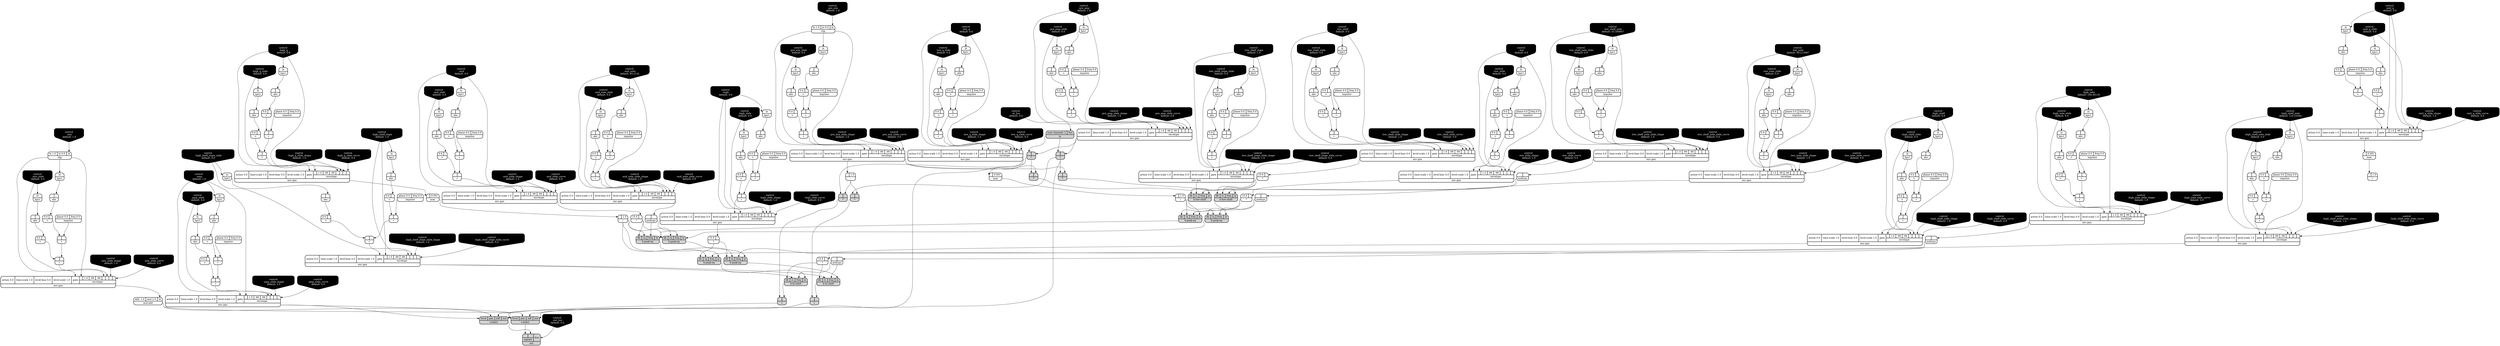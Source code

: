digraph synthdef {
151 [label = "{{ <b> 15.0|<a> } |<__UG_NAME__>* }" style="bold, rounded" shape=record rankdir=LR];
165 [label = "{{ <b> 15.0|<a> } |<__UG_NAME__>* }" style="bold, rounded" shape=record rankdir=LR];
185 [label = "{{ <b> |<a> } |<__UG_NAME__>* }" style="filled, bold, rounded"  shape=record rankdir=LR];
186 [label = "{{ <b> |<a> } |<__UG_NAME__>* }" style="filled, bold, rounded"  shape=record rankdir=LR];
238 [label = "{{ <b> 15.0|<a> } |<__UG_NAME__>* }" style="bold, rounded" shape=record rankdir=LR];
254 [label = "{{ <b> 15.0|<a> } |<__UG_NAME__>* }" style="bold, rounded" shape=record rankdir=LR];
255 [label = "{{ <b> |<a> } |<__UG_NAME__>* }" style="filled, bold, rounded"  shape=record rankdir=LR];
256 [label = "{{ <b> |<a> } |<__UG_NAME__>* }" style="filled, bold, rounded"  shape=record rankdir=LR];
280 [label = "{{ <b> 15.0|<a> } |<__UG_NAME__>* }" style="bold, rounded" shape=record rankdir=LR];
283 [label = "{{ <b> |<a> } |<__UG_NAME__>* }" style="filled, bold, rounded"  shape=record rankdir=LR];
287 [label = "{{ <b> |<a> } |<__UG_NAME__>* }" style="filled, bold, rounded"  shape=record rankdir=LR];
82 [label = "{{ <b> |<a> } |<__UG_NAME__>+ }" style="bold, rounded" shape=record rankdir=LR];
100 [label = "{{ <b> |<a> } |<__UG_NAME__>+ }" style="bold, rounded" shape=record rankdir=LR];
104 [label = "{{ <b> |<a> } |<__UG_NAME__>+ }" style="bold, rounded" shape=record rankdir=LR];
117 [label = "{{ <b> |<a> } |<__UG_NAME__>+ }" style="bold, rounded" shape=record rankdir=LR];
121 [label = "{{ <b> |<a> } |<__UG_NAME__>+ }" style="bold, rounded" shape=record rankdir=LR];
126 [label = "{{ <b> |<a> } |<__UG_NAME__>+ }" style="bold, rounded" shape=record rankdir=LR];
131 [label = "{{ <b> |<a> } |<__UG_NAME__>+ }" style="bold, rounded" shape=record rankdir=LR];
135 [label = "{{ <b> |<a> } |<__UG_NAME__>+ }" style="bold, rounded" shape=record rankdir=LR];
143 [label = "{{ <b> |<a> } |<__UG_NAME__>+ }" style="bold, rounded" shape=record rankdir=LR];
145 [label = "{{ <b> |<a> } |<__UG_NAME__>+ }" style="bold, rounded" shape=record rankdir=LR];
149 [label = "{{ <b> |<a> } |<__UG_NAME__>+ }" style="bold, rounded" shape=record rankdir=LR];
159 [label = "{{ <b> |<a> } |<__UG_NAME__>+ }" style="bold, rounded" shape=record rankdir=LR];
163 [label = "{{ <b> |<a> } |<__UG_NAME__>+ }" style="bold, rounded" shape=record rankdir=LR];
171 [label = "{{ <b> |<a> } |<__UG_NAME__>+ }" style="bold, rounded" shape=record rankdir=LR];
172 [label = "{{ <b> |<a> } |<__UG_NAME__>+ }" style="bold, rounded" shape=record rankdir=LR];
178 [label = "{{ <b> |<a> } |<__UG_NAME__>+ }" style="bold, rounded" shape=record rankdir=LR];
182 [label = "{{ <b> |<a> } |<__UG_NAME__>+ }" style="bold, rounded" shape=record rankdir=LR];
191 [label = "{{ <b> |<a> } |<__UG_NAME__>+ }" style="bold, rounded" shape=record rankdir=LR];
195 [label = "{{ <b> |<a> } |<__UG_NAME__>+ }" style="bold, rounded" shape=record rankdir=LR];
202 [label = "{{ <b> |<a> } |<__UG_NAME__>+ }" style="bold, rounded" shape=record rankdir=LR];
206 [label = "{{ <b> |<a> } |<__UG_NAME__>+ }" style="bold, rounded" shape=record rankdir=LR];
213 [label = "{{ <b> |<a> } |<__UG_NAME__>+ }" style="bold, rounded" shape=record rankdir=LR];
217 [label = "{{ <b> |<a> } |<__UG_NAME__>+ }" style="bold, rounded" shape=record rankdir=LR];
226 [label = "{{ <b> |<a> } |<__UG_NAME__>+ }" style="bold, rounded" shape=record rankdir=LR];
228 [label = "{{ <b> |<a> } |<__UG_NAME__>+ }" style="bold, rounded" shape=record rankdir=LR];
232 [label = "{{ <b> |<a> } |<__UG_NAME__>+ }" style="bold, rounded" shape=record rankdir=LR];
236 [label = "{{ <b> |<a> } |<__UG_NAME__>+ }" style="bold, rounded" shape=record rankdir=LR];
244 [label = "{{ <b> |<a> } |<__UG_NAME__>+ }" style="bold, rounded" shape=record rankdir=LR];
245 [label = "{{ <b> |<a> } |<__UG_NAME__>+ }" style="bold, rounded" shape=record rankdir=LR];
250 [label = "{{ <b> |<a> } |<__UG_NAME__>+ }" style="bold, rounded" shape=record rankdir=LR];
252 [label = "{{ <b> |<a> } |<__UG_NAME__>+ }" style="bold, rounded" shape=record rankdir=LR];
263 [label = "{{ <b> |<a> } |<__UG_NAME__>+ }" style="bold, rounded" shape=record rankdir=LR];
270 [label = "{{ <b> |<a> } |<__UG_NAME__>+ }" style="bold, rounded" shape=record rankdir=LR];
276 [label = "{{ <b> |<a> } |<__UG_NAME__>+ }" style="bold, rounded" shape=record rankdir=LR];
277 [label = "{{ <b> |<a> } |<__UG_NAME__>+ }" style="bold, rounded" shape=record rankdir=LR];
284 [label = "{{ <b> |<a> } |<__UG_NAME__>+ }" style="filled, bold, rounded"  shape=record rankdir=LR];
288 [label = "{{ <b> |<a> } |<__UG_NAME__>+ }" style="filled, bold, rounded"  shape=record rankdir=LR];
292 [label = "{{ <b> |<a> } |<__UG_NAME__>+ }" style="bold, rounded" shape=record rankdir=LR];
302 [label = "{{ <b> |<a> } |<__UG_NAME__>+ }" style="bold, rounded" shape=record rankdir=LR];
306 [label = "{{ <b> |<a> } |<__UG_NAME__>+ }" style="bold, rounded" shape=record rankdir=LR];
282 [label = "{{ <b> |<a> 1.0} |<__UG_NAME__>- }" style="bold, rounded" shape=record rankdir=LR];
220 [label = "{{ <b> |<a> 1.0} |<__UG_NAME__>/ }" style="bold, rounded" shape=record rankdir=LR];
231 [label = "{{ <b> |<a> 1.0} |<__UG_NAME__>/ }" style="bold, rounded" shape=record rankdir=LR];
309 [label = "{{ <b> |<a> 1.0} |<__UG_NAME__>/ }" style="bold, rounded" shape=record rankdir=LR];
81 [label = "{{ <b> 0.0|<a> } |<__UG_NAME__>\> }" style="bold, rounded" shape=record rankdir=LR];
85 [label = "{{ <b> 0.0|<a> } |<__UG_NAME__>\> }" style="bold, rounded" shape=record rankdir=LR];
88 [label = "{{ <b> 0.0|<a> } |<__UG_NAME__>\> }" style="bold, rounded" shape=record rankdir=LR];
91 [label = "{{ <b> 0.0|<a> } |<__UG_NAME__>\> }" style="bold, rounded" shape=record rankdir=LR];
99 [label = "{{ <b> 0.0|<a> } |<__UG_NAME__>\> }" style="bold, rounded" shape=record rankdir=LR];
103 [label = "{{ <b> 0.0|<a> } |<__UG_NAME__>\> }" style="bold, rounded" shape=record rankdir=LR];
108 [label = "{{ <b> 0.0|<a> } |<__UG_NAME__>\> }" style="bold, rounded" shape=record rankdir=LR];
111 [label = "{{ <b> 0.0|<a> } |<__UG_NAME__>\> }" style="bold, rounded" shape=record rankdir=LR];
116 [label = "{{ <b> 0.0|<a> } |<__UG_NAME__>\> }" style="bold, rounded" shape=record rankdir=LR];
120 [label = "{{ <b> 0.0|<a> } |<__UG_NAME__>\> }" style="bold, rounded" shape=record rankdir=LR];
125 [label = "{{ <b> 0.0|<a> } |<__UG_NAME__>\> }" style="bold, rounded" shape=record rankdir=LR];
130 [label = "{{ <b> 0.0|<a> } |<__UG_NAME__>\> }" style="bold, rounded" shape=record rankdir=LR];
134 [label = "{{ <b> 0.0|<a> } |<__UG_NAME__>\> }" style="bold, rounded" shape=record rankdir=LR];
142 [label = "{{ <b> 0.0|<a> } |<__UG_NAME__>\> }" style="bold, rounded" shape=record rankdir=LR];
148 [label = "{{ <b> 0.0|<a> } |<__UG_NAME__>\> }" style="bold, rounded" shape=record rankdir=LR];
154 [label = "{{ <b> 0.0|<a> } |<__UG_NAME__>\> }" style="bold, rounded" shape=record rankdir=LR];
158 [label = "{{ <b> 0.0|<a> } |<__UG_NAME__>\> }" style="bold, rounded" shape=record rankdir=LR];
162 [label = "{{ <b> 0.0|<a> } |<__UG_NAME__>\> }" style="bold, rounded" shape=record rankdir=LR];
170 [label = "{{ <b> 0.0|<a> } |<__UG_NAME__>\> }" style="bold, rounded" shape=record rankdir=LR];
177 [label = "{{ <b> 0.0|<a> } |<__UG_NAME__>\> }" style="bold, rounded" shape=record rankdir=LR];
181 [label = "{{ <b> 0.0|<a> } |<__UG_NAME__>\> }" style="bold, rounded" shape=record rankdir=LR];
190 [label = "{{ <b> 0.0|<a> } |<__UG_NAME__>\> }" style="bold, rounded" shape=record rankdir=LR];
194 [label = "{{ <b> 0.0|<a> } |<__UG_NAME__>\> }" style="bold, rounded" shape=record rankdir=LR];
201 [label = "{{ <b> 0.0|<a> } |<__UG_NAME__>\> }" style="bold, rounded" shape=record rankdir=LR];
205 [label = "{{ <b> 0.0|<a> } |<__UG_NAME__>\> }" style="bold, rounded" shape=record rankdir=LR];
212 [label = "{{ <b> 0.0|<a> } |<__UG_NAME__>\> }" style="bold, rounded" shape=record rankdir=LR];
216 [label = "{{ <b> 0.0|<a> } |<__UG_NAME__>\> }" style="bold, rounded" shape=record rankdir=LR];
225 [label = "{{ <b> 0.0|<a> } |<__UG_NAME__>\> }" style="bold, rounded" shape=record rankdir=LR];
227 [label = "{{ <b> 0.0|<a> } |<__UG_NAME__>\> }" style="bold, rounded" shape=record rankdir=LR];
235 [label = "{{ <b> 0.0|<a> } |<__UG_NAME__>\> }" style="bold, rounded" shape=record rankdir=LR];
243 [label = "{{ <b> 0.0|<a> } |<__UG_NAME__>\> }" style="bold, rounded" shape=record rankdir=LR];
251 [label = "{{ <b> 0.0|<a> } |<__UG_NAME__>\> }" style="bold, rounded" shape=record rankdir=LR];
262 [label = "{{ <b> 0.0|<a> } |<__UG_NAME__>\> }" style="bold, rounded" shape=record rankdir=LR];
269 [label = "{{ <b> 0.0|<a> } |<__UG_NAME__>\> }" style="bold, rounded" shape=record rankdir=LR];
275 [label = "{{ <b> 0.0|<a> } |<__UG_NAME__>\> }" style="bold, rounded" shape=record rankdir=LR];
291 [label = "{{ <b> 0.0|<a> } |<__UG_NAME__>\> }" style="bold, rounded" shape=record rankdir=LR];
301 [label = "{{ <b> 0.0|<a> } |<__UG_NAME__>\> }" style="bold, rounded" shape=record rankdir=LR];
305 [label = "{{ <b> 0.0|<a> } |<__UG_NAME__>\> }" style="bold, rounded" shape=record rankdir=LR];
80 [label = "{{ <b> |<a> } |<__UG_NAME__>abs }" style="bold, rounded" shape=record rankdir=LR];
84 [label = "{{ <b> |<a> } |<__UG_NAME__>abs }" style="bold, rounded" shape=record rankdir=LR];
87 [label = "{{ <b> |<a> } |<__UG_NAME__>abs }" style="bold, rounded" shape=record rankdir=LR];
90 [label = "{{ <b> |<a> } |<__UG_NAME__>abs }" style="bold, rounded" shape=record rankdir=LR];
93 [label = "{{ <b> |<a> } |<__UG_NAME__>abs }" style="bold, rounded" shape=record rankdir=LR];
95 [label = "{{ <b> |<a> } |<__UG_NAME__>abs }" style="bold, rounded" shape=record rankdir=LR];
98 [label = "{{ <b> |<a> } |<__UG_NAME__>abs }" style="bold, rounded" shape=record rankdir=LR];
102 [label = "{{ <b> |<a> } |<__UG_NAME__>abs }" style="bold, rounded" shape=record rankdir=LR];
107 [label = "{{ <b> |<a> } |<__UG_NAME__>abs }" style="bold, rounded" shape=record rankdir=LR];
110 [label = "{{ <b> |<a> } |<__UG_NAME__>abs }" style="bold, rounded" shape=record rankdir=LR];
115 [label = "{{ <b> |<a> } |<__UG_NAME__>abs }" style="bold, rounded" shape=record rankdir=LR];
119 [label = "{{ <b> |<a> } |<__UG_NAME__>abs }" style="bold, rounded" shape=record rankdir=LR];
124 [label = "{{ <b> |<a> } |<__UG_NAME__>abs }" style="bold, rounded" shape=record rankdir=LR];
129 [label = "{{ <b> |<a> } |<__UG_NAME__>abs }" style="bold, rounded" shape=record rankdir=LR];
133 [label = "{{ <b> |<a> } |<__UG_NAME__>abs }" style="bold, rounded" shape=record rankdir=LR];
141 [label = "{{ <b> |<a> } |<__UG_NAME__>abs }" style="bold, rounded" shape=record rankdir=LR];
147 [label = "{{ <b> |<a> } |<__UG_NAME__>abs }" style="bold, rounded" shape=record rankdir=LR];
153 [label = "{{ <b> |<a> } |<__UG_NAME__>abs }" style="bold, rounded" shape=record rankdir=LR];
157 [label = "{{ <b> |<a> } |<__UG_NAME__>abs }" style="bold, rounded" shape=record rankdir=LR];
161 [label = "{{ <b> |<a> } |<__UG_NAME__>abs }" style="bold, rounded" shape=record rankdir=LR];
169 [label = "{{ <b> |<a> } |<__UG_NAME__>abs }" style="bold, rounded" shape=record rankdir=LR];
176 [label = "{{ <b> |<a> } |<__UG_NAME__>abs }" style="bold, rounded" shape=record rankdir=LR];
180 [label = "{{ <b> |<a> } |<__UG_NAME__>abs }" style="bold, rounded" shape=record rankdir=LR];
189 [label = "{{ <b> |<a> } |<__UG_NAME__>abs }" style="bold, rounded" shape=record rankdir=LR];
193 [label = "{{ <b> |<a> } |<__UG_NAME__>abs }" style="bold, rounded" shape=record rankdir=LR];
200 [label = "{{ <b> |<a> } |<__UG_NAME__>abs }" style="bold, rounded" shape=record rankdir=LR];
204 [label = "{{ <b> |<a> } |<__UG_NAME__>abs }" style="bold, rounded" shape=record rankdir=LR];
211 [label = "{{ <b> |<a> } |<__UG_NAME__>abs }" style="bold, rounded" shape=record rankdir=LR];
215 [label = "{{ <b> |<a> } |<__UG_NAME__>abs }" style="bold, rounded" shape=record rankdir=LR];
234 [label = "{{ <b> |<a> } |<__UG_NAME__>abs }" style="bold, rounded" shape=record rankdir=LR];
242 [label = "{{ <b> |<a> } |<__UG_NAME__>abs }" style="bold, rounded" shape=record rankdir=LR];
248 [label = "{{ <b> |<a> } |<__UG_NAME__>abs }" style="bold, rounded" shape=record rankdir=LR];
261 [label = "{{ <b> |<a> } |<__UG_NAME__>abs }" style="bold, rounded" shape=record rankdir=LR];
268 [label = "{{ <b> |<a> } |<__UG_NAME__>abs }" style="bold, rounded" shape=record rankdir=LR];
274 [label = "{{ <b> |<a> } |<__UG_NAME__>abs }" style="bold, rounded" shape=record rankdir=LR];
290 [label = "{{ <b> |<a> } |<__UG_NAME__>abs }" style="bold, rounded" shape=record rankdir=LR];
300 [label = "{{ <b> |<a> } |<__UG_NAME__>abs }" style="bold, rounded" shape=record rankdir=LR];
304 [label = "{{ <b> |<a> } |<__UG_NAME__>abs }" style="bold, rounded" shape=record rankdir=LR];
281 [label = "{{ <db> db|<rs> rs|<freq> freq|<in> in} |<__UG_NAME__>b-hi-shelf }" style="filled, bold, rounded"  shape=record rankdir=LR];
286 [label = "{{ <db> db|<rs> rs|<freq> freq|<in> in} |<__UG_NAME__>b-hi-shelf }" style="filled, bold, rounded"  shape=record rankdir=LR];
197 [label = "{{ <db> db|<rs> rs|<freq> freq|<in> in} |<__UG_NAME__>b-low-shelf }" style="filled, bold, rounded"  shape=record rankdir=LR];
257 [label = "{{ <db> db|<rs> rs|<freq> freq|<in> in} |<__UG_NAME__>b-low-shelf }" style="filled, bold, rounded"  shape=record rankdir=LR];
221 [label = "{{ <db> db|<rq> rq|<freq> freq|<in> in} |<__UG_NAME__>b-peak-eq }" style="filled, bold, rounded"  shape=record rankdir=LR];
239 [label = "{{ <db> db|<rq> rq|<freq> freq|<in> in} |<__UG_NAME__>b-peak-eq }" style="filled, bold, rounded"  shape=record rankdir=LR];
258 [label = "{{ <db> db|<rq> rq|<freq> freq|<in> in} |<__UG_NAME__>b-peak-eq }" style="filled, bold, rounded"  shape=record rankdir=LR];
259 [label = "{{ <db> db|<rq> rq|<freq> freq|<in> in} |<__UG_NAME__>b-peak-eq }" style="filled, bold, rounded"  shape=record rankdir=LR];
266 [label = "{{ <db> db|<rq> rq|<freq> freq|<in> in} |<__UG_NAME__>b-peak-eq }" style="filled, bold, rounded"  shape=record rankdir=LR];
285 [label = "{{ <db> db|<rq> rq|<freq> freq|<in> in} |<__UG_NAME__>b-peak-eq }" style="filled, bold, rounded"  shape=record rankdir=LR];
139 [label = "{{ <hi> hi 1.0|<lo> lo 0.0|<in> in} |<__UG_NAME__>clip }" style="bold, rounded" shape=record rankdir=LR];
167 [label = "{{ <hi> hi 1.0|<lo> lo 0.0|<in> in} |<__UG_NAME__>clip }" style="bold, rounded" shape=record rankdir=LR];
0 [label = "control
 :low_shelf
 default: 0.0" shape=invhouse style="rounded, filled, bold" fillcolor=black fontcolor=white ]; 
1 [label = "control
 :low_shelf_slide
 default: 0.0" shape=invhouse style="rounded, filled, bold" fillcolor=black fontcolor=white ]; 
2 [label = "control
 :low_shelf_slide_shape
 default: 1.0" shape=invhouse style="rounded, filled, bold" fillcolor=black fontcolor=white ]; 
3 [label = "control
 :low_shelf_slide_curve
 default: 0.0" shape=invhouse style="rounded, filled, bold" fillcolor=black fontcolor=white ]; 
4 [label = "control
 :low_shelf_note
 default: 43.349957" shape=invhouse style="rounded, filled, bold" fillcolor=black fontcolor=white ]; 
5 [label = "control
 :low_shelf_note_slide
 default: 0.0" shape=invhouse style="rounded, filled, bold" fillcolor=black fontcolor=white ]; 
6 [label = "control
 :low_shelf_note_slide_shape
 default: 1.0" shape=invhouse style="rounded, filled, bold" fillcolor=black fontcolor=white ]; 
7 [label = "control
 :low_shelf_note_slide_curve
 default: 0.0" shape=invhouse style="rounded, filled, bold" fillcolor=black fontcolor=white ]; 
8 [label = "control
 :low_shelf_slope
 default: 1.0" shape=invhouse style="rounded, filled, bold" fillcolor=black fontcolor=white ]; 
9 [label = "control
 :low_shelf_slope_slide
 default: 0.0" shape=invhouse style="rounded, filled, bold" fillcolor=black fontcolor=white ]; 
10 [label = "control
 :low_shelf_slope_slide_shape
 default: 1.0" shape=invhouse style="rounded, filled, bold" fillcolor=black fontcolor=white ]; 
11 [label = "control
 :low_shelf_slope_slide_curve
 default: 0.0" shape=invhouse style="rounded, filled, bold" fillcolor=black fontcolor=white ]; 
12 [label = "control
 :low
 default: 0.0" shape=invhouse style="rounded, filled, bold" fillcolor=black fontcolor=white ]; 
13 [label = "control
 :low_slide
 default: 0.0" shape=invhouse style="rounded, filled, bold" fillcolor=black fontcolor=white ]; 
14 [label = "control
 :low_slide_shape
 default: 1.0" shape=invhouse style="rounded, filled, bold" fillcolor=black fontcolor=white ]; 
15 [label = "control
 :low_slide_curve
 default: 0.0" shape=invhouse style="rounded, filled, bold" fillcolor=black fontcolor=white ]; 
16 [label = "control
 :low_note
 default: 59.213097" shape=invhouse style="rounded, filled, bold" fillcolor=black fontcolor=white ]; 
17 [label = "control
 :low_note_slide
 default: 0.0" shape=invhouse style="rounded, filled, bold" fillcolor=black fontcolor=white ]; 
18 [label = "control
 :low_note_slide_shape
 default: 1.0" shape=invhouse style="rounded, filled, bold" fillcolor=black fontcolor=white ]; 
19 [label = "control
 :low_note_slide_curve
 default: 0.0" shape=invhouse style="rounded, filled, bold" fillcolor=black fontcolor=white ]; 
20 [label = "control
 :low_q
 default: 0.6" shape=invhouse style="rounded, filled, bold" fillcolor=black fontcolor=white ]; 
21 [label = "control
 :low_q_slide
 default: 0.0" shape=invhouse style="rounded, filled, bold" fillcolor=black fontcolor=white ]; 
22 [label = "control
 :low_q_slide_shape
 default: 1.0" shape=invhouse style="rounded, filled, bold" fillcolor=black fontcolor=white ]; 
23 [label = "control
 :low_q_slide_curve
 default: 0.0" shape=invhouse style="rounded, filled, bold" fillcolor=black fontcolor=white ]; 
24 [label = "control
 :mid
 default: 0.0" shape=invhouse style="rounded, filled, bold" fillcolor=black fontcolor=white ]; 
25 [label = "control
 :mid_slide
 default: 0.0" shape=invhouse style="rounded, filled, bold" fillcolor=black fontcolor=white ]; 
26 [label = "control
 :mid_slide_shape
 default: 1.0" shape=invhouse style="rounded, filled, bold" fillcolor=black fontcolor=white ]; 
27 [label = "control
 :mid_slide_curve
 default: 0.0" shape=invhouse style="rounded, filled, bold" fillcolor=black fontcolor=white ]; 
28 [label = "control
 :mid_note
 default: 83.2131" shape=invhouse style="rounded, filled, bold" fillcolor=black fontcolor=white ]; 
29 [label = "control
 :mid_note_slide
 default: 0.0" shape=invhouse style="rounded, filled, bold" fillcolor=black fontcolor=white ]; 
30 [label = "control
 :mid_note_slide_shape
 default: 1.0" shape=invhouse style="rounded, filled, bold" fillcolor=black fontcolor=white ]; 
31 [label = "control
 :mid_note_slide_curve
 default: 0.0" shape=invhouse style="rounded, filled, bold" fillcolor=black fontcolor=white ]; 
32 [label = "control
 :mid_q
 default: 0.6" shape=invhouse style="rounded, filled, bold" fillcolor=black fontcolor=white ]; 
33 [label = "control
 :mid_q_slide
 default: 0.0" shape=invhouse style="rounded, filled, bold" fillcolor=black fontcolor=white ]; 
34 [label = "control
 :mid_q_slide_shape
 default: 1.0" shape=invhouse style="rounded, filled, bold" fillcolor=black fontcolor=white ]; 
35 [label = "control
 :mid_q_slide_curve
 default: 0.0" shape=invhouse style="rounded, filled, bold" fillcolor=black fontcolor=white ]; 
36 [label = "control
 :high
 default: 0.0" shape=invhouse style="rounded, filled, bold" fillcolor=black fontcolor=white ]; 
37 [label = "control
 :high_slide
 default: 0.0" shape=invhouse style="rounded, filled, bold" fillcolor=black fontcolor=white ]; 
38 [label = "control
 :high_slide_shape
 default: 1.0" shape=invhouse style="rounded, filled, bold" fillcolor=black fontcolor=white ]; 
39 [label = "control
 :high_slide_curve
 default: 0.0" shape=invhouse style="rounded, filled, bold" fillcolor=black fontcolor=white ]; 
40 [label = "control
 :high_note
 default: 104.90135" shape=invhouse style="rounded, filled, bold" fillcolor=black fontcolor=white ]; 
41 [label = "control
 :high_note_slide
 default: 0.0" shape=invhouse style="rounded, filled, bold" fillcolor=black fontcolor=white ]; 
42 [label = "control
 :high_note_slide_shape
 default: 1.0" shape=invhouse style="rounded, filled, bold" fillcolor=black fontcolor=white ]; 
43 [label = "control
 :high_note_slide_curve
 default: 0.0" shape=invhouse style="rounded, filled, bold" fillcolor=black fontcolor=white ]; 
44 [label = "control
 :high_q
 default: 0.6" shape=invhouse style="rounded, filled, bold" fillcolor=black fontcolor=white ]; 
45 [label = "control
 :high_q_slide
 default: 0.0" shape=invhouse style="rounded, filled, bold" fillcolor=black fontcolor=white ]; 
46 [label = "control
 :high_q_slide_shape
 default: 1.0" shape=invhouse style="rounded, filled, bold" fillcolor=black fontcolor=white ]; 
47 [label = "control
 :high_q_slide_curve
 default: 0.0" shape=invhouse style="rounded, filled, bold" fillcolor=black fontcolor=white ]; 
48 [label = "control
 :high_shelf
 default: 0.0" shape=invhouse style="rounded, filled, bold" fillcolor=black fontcolor=white ]; 
49 [label = "control
 :high_shelf_slide
 default: 0.0" shape=invhouse style="rounded, filled, bold" fillcolor=black fontcolor=white ]; 
50 [label = "control
 :high_shelf_slide_shape
 default: 1.0" shape=invhouse style="rounded, filled, bold" fillcolor=black fontcolor=white ]; 
51 [label = "control
 :high_shelf_slide_curve
 default: 0.0" shape=invhouse style="rounded, filled, bold" fillcolor=black fontcolor=white ]; 
52 [label = "control
 :high_shelf_note
 default: 114.23264" shape=invhouse style="rounded, filled, bold" fillcolor=black fontcolor=white ]; 
53 [label = "control
 :high_shelf_note_slide
 default: 0.0" shape=invhouse style="rounded, filled, bold" fillcolor=black fontcolor=white ]; 
54 [label = "control
 :high_shelf_note_slide_shape
 default: 1.0" shape=invhouse style="rounded, filled, bold" fillcolor=black fontcolor=white ]; 
55 [label = "control
 :high_shelf_note_slide_curve
 default: 0.0" shape=invhouse style="rounded, filled, bold" fillcolor=black fontcolor=white ]; 
56 [label = "control
 :high_shelf_slope
 default: 1.0" shape=invhouse style="rounded, filled, bold" fillcolor=black fontcolor=white ]; 
57 [label = "control
 :high_shelf_slope_slide
 default: 0.0" shape=invhouse style="rounded, filled, bold" fillcolor=black fontcolor=white ]; 
58 [label = "control
 :high_shelf_slope_slide_shape
 default: 1.0" shape=invhouse style="rounded, filled, bold" fillcolor=black fontcolor=white ]; 
59 [label = "control
 :high_shelf_slope_slide_curve
 default: 0.0" shape=invhouse style="rounded, filled, bold" fillcolor=black fontcolor=white ]; 
60 [label = "control
 :pre_amp
 default: 1.0" shape=invhouse style="rounded, filled, bold" fillcolor=black fontcolor=white ]; 
61 [label = "control
 :pre_amp_slide
 default: 0.0" shape=invhouse style="rounded, filled, bold" fillcolor=black fontcolor=white ]; 
62 [label = "control
 :pre_amp_slide_shape
 default: 1.0" shape=invhouse style="rounded, filled, bold" fillcolor=black fontcolor=white ]; 
63 [label = "control
 :pre_amp_slide_curve
 default: 0.0" shape=invhouse style="rounded, filled, bold" fillcolor=black fontcolor=white ]; 
64 [label = "control
 :amp
 default: 1.0" shape=invhouse style="rounded, filled, bold" fillcolor=black fontcolor=white ]; 
65 [label = "control
 :amp_slide
 default: 0.0" shape=invhouse style="rounded, filled, bold" fillcolor=black fontcolor=white ]; 
66 [label = "control
 :amp_slide_shape
 default: 1.0" shape=invhouse style="rounded, filled, bold" fillcolor=black fontcolor=white ]; 
67 [label = "control
 :amp_slide_curve
 default: 0.0" shape=invhouse style="rounded, filled, bold" fillcolor=black fontcolor=white ]; 
68 [label = "control
 :mix
 default: 1.0" shape=invhouse style="rounded, filled, bold" fillcolor=black fontcolor=white ]; 
69 [label = "control
 :mix_slide
 default: 0.0" shape=invhouse style="rounded, filled, bold" fillcolor=black fontcolor=white ]; 
70 [label = "control
 :mix_slide_shape
 default: 1.0" shape=invhouse style="rounded, filled, bold" fillcolor=black fontcolor=white ]; 
71 [label = "control
 :mix_slide_curve
 default: 0.0" shape=invhouse style="rounded, filled, bold" fillcolor=black fontcolor=white ]; 
72 [label = "control
 :pre_mix
 default: 1.0" shape=invhouse style="rounded, filled, bold" fillcolor=black fontcolor=white ]; 
73 [label = "control
 :pre_mix_slide
 default: 0.0" shape=invhouse style="rounded, filled, bold" fillcolor=black fontcolor=white ]; 
74 [label = "control
 :pre_mix_slide_shape
 default: 1.0" shape=invhouse style="rounded, filled, bold" fillcolor=black fontcolor=white ]; 
75 [label = "control
 :pre_mix_slide_curve
 default: 0.0" shape=invhouse style="rounded, filled, bold" fillcolor=black fontcolor=white ]; 
76 [label = "control
 :in_bus
 default: 0.0" shape=invhouse style="rounded, filled, bold" fillcolor=black fontcolor=white ]; 
77 [label = "control
 :out_bus
 default: 0.0" shape=invhouse style="rounded, filled, bold" fillcolor=black fontcolor=white ]; 
105 [label = "{{ <action> action 0.0|<time____scale> time-scale 1.0|<level____bias> level-bias 0.0|<level____scale> level-scale 1.0|<gate> gate|{{<envelope___control___0>|1.0|-99|-99|<envelope___control___4>|<envelope___control___5>|<envelope___control___6>|<envelope___control___7>}|envelope}} |<__UG_NAME__>env-gen }" style="bold, rounded" shape=record rankdir=LR];
136 [label = "{{ <action> action 0.0|<time____scale> time-scale 1.0|<level____bias> level-bias 0.0|<level____scale> level-scale 1.0|<gate> gate|{{<envelope___control___0>|1.0|-99|-99|<envelope___control___4>|<envelope___control___5>|<envelope___control___6>|<envelope___control___7>}|envelope}} |<__UG_NAME__>env-gen }" style="bold, rounded" shape=record rankdir=LR];
150 [label = "{{ <action> action 0.0|<time____scale> time-scale 1.0|<level____bias> level-bias 0.0|<level____scale> level-scale 1.0|<gate> gate|{{<envelope___control___0>|1.0|-99|-99|<envelope___control___4>|<envelope___control___5>|<envelope___control___6>|<envelope___control___7>}|envelope}} |<__UG_NAME__>env-gen }" style="bold, rounded" shape=record rankdir=LR];
164 [label = "{{ <action> action 0.0|<time____scale> time-scale 1.0|<level____bias> level-bias 0.0|<level____scale> level-scale 1.0|<gate> gate|{{<envelope___control___0>|1.0|-99|-99|<envelope___control___4>|<envelope___control___5>|<envelope___control___6>|<envelope___control___7>}|envelope}} |<__UG_NAME__>env-gen }" style="bold, rounded" shape=record rankdir=LR];
173 [label = "{{ <action> action 0.0|<time____scale> time-scale 1.0|<level____bias> level-bias 0.0|<level____scale> level-scale 1.0|<gate> gate|{{<envelope___clip___0>|1.0|-99|-99|<envelope___clip___4>|<envelope___control___5>|<envelope___control___6>|<envelope___control___7>}|envelope}} |<__UG_NAME__>env-gen }" style="bold, rounded" shape=record rankdir=LR];
183 [label = "{{ <action> action 0.0|<time____scale> time-scale 1.0|<level____bias> level-bias 0.0|<level____scale> level-scale 1.0|<gate> gate|{{<envelope___control___0>|1.0|-99|-99|<envelope___control___4>|<envelope___control___5>|<envelope___control___6>|<envelope___control___7>}|envelope}} |<__UG_NAME__>env-gen }" style="bold, rounded" shape=record rankdir=LR];
196 [label = "{{ <action> action 0.0|<time____scale> time-scale 1.0|<level____bias> level-bias 0.0|<level____scale> level-scale 1.0|<gate> gate|{{<envelope___control___0>|1.0|-99|-99|<envelope___control___4>|<envelope___control___5>|<envelope___control___6>|<envelope___control___7>}|envelope}} |<__UG_NAME__>env-gen }" style="bold, rounded" shape=record rankdir=LR];
207 [label = "{{ <action> action 0.0|<time____scale> time-scale 1.0|<level____bias> level-bias 0.0|<level____scale> level-scale 1.0|<gate> gate|{{<envelope___control___0>|1.0|-99|-99|<envelope___control___4>|<envelope___control___5>|<envelope___control___6>|<envelope___control___7>}|envelope}} |<__UG_NAME__>env-gen }" style="bold, rounded" shape=record rankdir=LR];
218 [label = "{{ <action> action 0.0|<time____scale> time-scale 1.0|<level____bias> level-bias 0.0|<level____scale> level-scale 1.0|<gate> gate|{{<envelope___control___0>|1.0|-99|-99|<envelope___control___4>|<envelope___control___5>|<envelope___control___6>|<envelope___control___7>}|envelope}} |<__UG_NAME__>env-gen }" style="bold, rounded" shape=record rankdir=LR];
222 [label = "{{ <action> action 0.0|<time____scale> time-scale 1.0|<level____bias> level-bias 0.0|<level____scale> level-scale 1.0|<gate> gate|{{<envelope___control___0>|1.0|-99|-99|<envelope___control___4>|<envelope___control___5>|<envelope___control___6>|<envelope___control___7>}|envelope}} |<__UG_NAME__>env-gen }" style="bold, rounded" shape=record rankdir=LR];
229 [label = "{{ <action> action 0.0|<time____scale> time-scale 1.0|<level____bias> level-bias 0.0|<level____scale> level-scale 1.0|<gate> gate|{{<envelope___control___0>|1.0|-99|-99|<envelope___control___4>|<envelope___control___5>|<envelope___control___6>|<envelope___control___7>}|envelope}} |<__UG_NAME__>env-gen }" style="bold, rounded" shape=record rankdir=LR];
237 [label = "{{ <action> action 0.0|<time____scale> time-scale 1.0|<level____bias> level-bias 0.0|<level____scale> level-scale 1.0|<gate> gate|{{<envelope___control___0>|1.0|-99|-99|<envelope___control___4>|<envelope___control___5>|<envelope___control___6>|<envelope___control___7>}|envelope}} |<__UG_NAME__>env-gen }" style="bold, rounded" shape=record rankdir=LR];
253 [label = "{{ <action> action 0.0|<time____scale> time-scale 1.0|<level____bias> level-bias 0.0|<level____scale> level-scale 1.0|<gate> gate|{{<envelope___control___0>|1.0|-99|-99|<envelope___control___4>|<envelope___control___5>|<envelope___control___6>|<envelope___control___7>}|envelope}} |<__UG_NAME__>env-gen }" style="bold, rounded" shape=record rankdir=LR];
264 [label = "{{ <action> action 0.0|<time____scale> time-scale 1.0|<level____bias> level-bias 0.0|<level____scale> level-scale 1.0|<gate> gate|{{<envelope___control___0>|1.0|-99|-99|<envelope___control___4>|<envelope___control___5>|<envelope___control___6>|<envelope___control___7>}|envelope}} |<__UG_NAME__>env-gen }" style="bold, rounded" shape=record rankdir=LR];
271 [label = "{{ <action> action 0.0|<time____scale> time-scale 1.0|<level____bias> level-bias 0.0|<level____scale> level-scale 1.0|<gate> gate|{{<envelope___control___0>|1.0|-99|-99|<envelope___control___4>|<envelope___control___5>|<envelope___control___6>|<envelope___control___7>}|envelope}} |<__UG_NAME__>env-gen }" style="bold, rounded" shape=record rankdir=LR];
278 [label = "{{ <action> action 0.0|<time____scale> time-scale 1.0|<level____bias> level-bias 0.0|<level____scale> level-scale 1.0|<gate> gate|{{<envelope___control___0>|1.0|-99|-99|<envelope___control___4>|<envelope___control___5>|<envelope___control___6>|<envelope___control___7>}|envelope}} |<__UG_NAME__>env-gen }" style="bold, rounded" shape=record rankdir=LR];
279 [label = "{{ <action> action 0.0|<time____scale> time-scale 1.0|<level____bias> level-bias 0.0|<level____scale> level-scale 1.0|<gate> gate|{{<envelope___control___0>|1.0|-99|-99|<envelope___control___4>|<envelope___control___5>|<envelope___control___6>|<envelope___control___7>}|envelope}} |<__UG_NAME__>env-gen }" style="bold, rounded" shape=record rankdir=LR];
293 [label = "{{ <action> action 0.0|<time____scale> time-scale 1.0|<level____bias> level-bias 0.0|<level____scale> level-scale 1.0|<gate> gate|{{<envelope___clip___0>|1.0|-99|-99|<envelope___clip___4>|<envelope___control___5>|<envelope___control___6>|<envelope___control___7>}|envelope}} |<__UG_NAME__>env-gen }" style="bold, rounded" shape=record rankdir=LR];
307 [label = "{{ <action> action 0.0|<time____scale> time-scale 1.0|<level____bias> level-bias 0.0|<level____scale> level-scale 1.0|<gate> gate|{{<envelope___control___0>|1.0|-99|-99|<envelope___control___4>|<envelope___control___5>|<envelope___control___6>|<envelope___control___7>}|envelope}} |<__UG_NAME__>env-gen }" style="bold, rounded" shape=record rankdir=LR];
79 [label = "{{ <in> in} |<__UG_NAME__>hpz1 }" style="bold, rounded" shape=record rankdir=LR];
83 [label = "{{ <in> in} |<__UG_NAME__>hpz1 }" style="bold, rounded" shape=record rankdir=LR];
86 [label = "{{ <in> in} |<__UG_NAME__>hpz1 }" style="bold, rounded" shape=record rankdir=LR];
89 [label = "{{ <in> in} |<__UG_NAME__>hpz1 }" style="bold, rounded" shape=record rankdir=LR];
92 [label = "{{ <in> in} |<__UG_NAME__>hpz1 }" style="bold, rounded" shape=record rankdir=LR];
94 [label = "{{ <in> in} |<__UG_NAME__>hpz1 }" style="bold, rounded" shape=record rankdir=LR];
97 [label = "{{ <in> in} |<__UG_NAME__>hpz1 }" style="bold, rounded" shape=record rankdir=LR];
101 [label = "{{ <in> in} |<__UG_NAME__>hpz1 }" style="bold, rounded" shape=record rankdir=LR];
106 [label = "{{ <in> in} |<__UG_NAME__>hpz1 }" style="bold, rounded" shape=record rankdir=LR];
109 [label = "{{ <in> in} |<__UG_NAME__>hpz1 }" style="bold, rounded" shape=record rankdir=LR];
114 [label = "{{ <in> in} |<__UG_NAME__>hpz1 }" style="bold, rounded" shape=record rankdir=LR];
118 [label = "{{ <in> in} |<__UG_NAME__>hpz1 }" style="bold, rounded" shape=record rankdir=LR];
123 [label = "{{ <in> in} |<__UG_NAME__>hpz1 }" style="bold, rounded" shape=record rankdir=LR];
128 [label = "{{ <in> in} |<__UG_NAME__>hpz1 }" style="bold, rounded" shape=record rankdir=LR];
132 [label = "{{ <in> in} |<__UG_NAME__>hpz1 }" style="bold, rounded" shape=record rankdir=LR];
140 [label = "{{ <in> in} |<__UG_NAME__>hpz1 }" style="bold, rounded" shape=record rankdir=LR];
146 [label = "{{ <in> in} |<__UG_NAME__>hpz1 }" style="bold, rounded" shape=record rankdir=LR];
152 [label = "{{ <in> in} |<__UG_NAME__>hpz1 }" style="bold, rounded" shape=record rankdir=LR];
156 [label = "{{ <in> in} |<__UG_NAME__>hpz1 }" style="bold, rounded" shape=record rankdir=LR];
160 [label = "{{ <in> in} |<__UG_NAME__>hpz1 }" style="bold, rounded" shape=record rankdir=LR];
168 [label = "{{ <in> in} |<__UG_NAME__>hpz1 }" style="bold, rounded" shape=record rankdir=LR];
175 [label = "{{ <in> in} |<__UG_NAME__>hpz1 }" style="bold, rounded" shape=record rankdir=LR];
179 [label = "{{ <in> in} |<__UG_NAME__>hpz1 }" style="bold, rounded" shape=record rankdir=LR];
188 [label = "{{ <in> in} |<__UG_NAME__>hpz1 }" style="bold, rounded" shape=record rankdir=LR];
192 [label = "{{ <in> in} |<__UG_NAME__>hpz1 }" style="bold, rounded" shape=record rankdir=LR];
199 [label = "{{ <in> in} |<__UG_NAME__>hpz1 }" style="bold, rounded" shape=record rankdir=LR];
203 [label = "{{ <in> in} |<__UG_NAME__>hpz1 }" style="bold, rounded" shape=record rankdir=LR];
210 [label = "{{ <in> in} |<__UG_NAME__>hpz1 }" style="bold, rounded" shape=record rankdir=LR];
214 [label = "{{ <in> in} |<__UG_NAME__>hpz1 }" style="bold, rounded" shape=record rankdir=LR];
233 [label = "{{ <in> in} |<__UG_NAME__>hpz1 }" style="bold, rounded" shape=record rankdir=LR];
241 [label = "{{ <in> in} |<__UG_NAME__>hpz1 }" style="bold, rounded" shape=record rankdir=LR];
246 [label = "{{ <in> in} |<__UG_NAME__>hpz1 }" style="bold, rounded" shape=record rankdir=LR];
247 [label = "{{ <in> in} |<__UG_NAME__>hpz1 }" style="bold, rounded" shape=record rankdir=LR];
260 [label = "{{ <in> in} |<__UG_NAME__>hpz1 }" style="bold, rounded" shape=record rankdir=LR];
267 [label = "{{ <in> in} |<__UG_NAME__>hpz1 }" style="bold, rounded" shape=record rankdir=LR];
289 [label = "{{ <in> in} |<__UG_NAME__>hpz1 }" style="bold, rounded" shape=record rankdir=LR];
299 [label = "{{ <in> in} |<__UG_NAME__>hpz1 }" style="bold, rounded" shape=record rankdir=LR];
303 [label = "{{ <in> in} |<__UG_NAME__>hpz1 }" style="bold, rounded" shape=record rankdir=LR];
78 [label = "{{ <phase> phase 0.0|<freq> freq 0.0} |<__UG_NAME__>impulse }" style="bold, rounded" shape=record rankdir=LR];
96 [label = "{{ <phase> phase 0.0|<freq> freq 0.0} |<__UG_NAME__>impulse }" style="bold, rounded" shape=record rankdir=LR];
112 [label = "{{ <phase> phase 0.0|<freq> freq 0.0} |<__UG_NAME__>impulse }" style="bold, rounded" shape=record rankdir=LR];
113 [label = "{{ <phase> phase 0.0|<freq> freq 0.0} |<__UG_NAME__>impulse }" style="bold, rounded" shape=record rankdir=LR];
122 [label = "{{ <phase> phase 0.0|<freq> freq 0.0} |<__UG_NAME__>impulse }" style="bold, rounded" shape=record rankdir=LR];
127 [label = "{{ <phase> phase 0.0|<freq> freq 0.0} |<__UG_NAME__>impulse }" style="bold, rounded" shape=record rankdir=LR];
138 [label = "{{ <phase> phase 0.0|<freq> freq 0.0} |<__UG_NAME__>impulse }" style="bold, rounded" shape=record rankdir=LR];
144 [label = "{{ <phase> phase 0.0|<freq> freq 0.0} |<__UG_NAME__>impulse }" style="bold, rounded" shape=record rankdir=LR];
155 [label = "{{ <phase> phase 0.0|<freq> freq 0.0} |<__UG_NAME__>impulse }" style="bold, rounded" shape=record rankdir=LR];
166 [label = "{{ <phase> phase 0.0|<freq> freq 0.0} |<__UG_NAME__>impulse }" style="bold, rounded" shape=record rankdir=LR];
174 [label = "{{ <phase> phase 0.0|<freq> freq 0.0} |<__UG_NAME__>impulse }" style="bold, rounded" shape=record rankdir=LR];
187 [label = "{{ <phase> phase 0.0|<freq> freq 0.0} |<__UG_NAME__>impulse }" style="bold, rounded" shape=record rankdir=LR];
198 [label = "{{ <phase> phase 0.0|<freq> freq 0.0} |<__UG_NAME__>impulse }" style="bold, rounded" shape=record rankdir=LR];
209 [label = "{{ <phase> phase 0.0|<freq> freq 0.0} |<__UG_NAME__>impulse }" style="bold, rounded" shape=record rankdir=LR];
224 [label = "{{ <phase> phase 0.0|<freq> freq 0.0} |<__UG_NAME__>impulse }" style="bold, rounded" shape=record rankdir=LR];
240 [label = "{{ <phase> phase 0.0|<freq> freq 0.0} |<__UG_NAME__>impulse }" style="bold, rounded" shape=record rankdir=LR];
249 [label = "{{ <phase> phase 0.0|<freq> freq 0.0} |<__UG_NAME__>impulse }" style="bold, rounded" shape=record rankdir=LR];
273 [label = "{{ <phase> phase 0.0|<freq> freq 0.0} |<__UG_NAME__>impulse }" style="bold, rounded" shape=record rankdir=LR];
298 [label = "{{ <phase> phase 0.0|<freq> freq 0.0} |<__UG_NAME__>impulse }" style="bold, rounded" shape=record rankdir=LR];
184 [label = "{{ <num____channels> num-channels 2|<bus> bus} |<__UG_NAME__>in }" style="filled, bold, rounded"  shape=record rankdir=LR];
219 [label = "{{ <b> |<a> 0.001} |<__UG_NAME__>max }" style="bold, rounded" shape=record rankdir=LR];
230 [label = "{{ <b> |<a> 0.001} |<__UG_NAME__>max }" style="bold, rounded" shape=record rankdir=LR];
308 [label = "{{ <b> |<a> 0.001} |<__UG_NAME__>max }" style="bold, rounded" shape=record rankdir=LR];
137 [label = "{{ <b> |<a> } |<__UG_NAME__>midicps }" style="bold, rounded" shape=record rankdir=LR];
208 [label = "{{ <b> |<a> } |<__UG_NAME__>midicps }" style="bold, rounded" shape=record rankdir=LR];
223 [label = "{{ <b> |<a> } |<__UG_NAME__>midicps }" style="bold, rounded" shape=record rankdir=LR];
265 [label = "{{ <b> |<a> } |<__UG_NAME__>midicps }" style="bold, rounded" shape=record rankdir=LR];
272 [label = "{{ <b> |<a> } |<__UG_NAME__>midicps }" style="bold, rounded" shape=record rankdir=LR];
294 [label = "{{ <add> add -1.0|<mul> mul 2.0|<in> in} |<__UG_NAME__>mul-add }" style="bold, rounded" shape=record rankdir=LR];
297 [label = "{{ {{<signals___x____fade2___0>|<signals___x____fade2___1>}|signals}|<bus> bus} |<__UG_NAME__>out }" style="filled, bold, rounded"  shape=record rankdir=LR];
295 [label = "{{ <level> level|<pan> pan|<inb> inB|<ina> inA} |<__UG_NAME__>x-fade2 }" style="filled, bold, rounded"  shape=record rankdir=LR];
296 [label = "{{ <level> level|<pan> pan|<inb> inB|<ina> inA} |<__UG_NAME__>x-fade2 }" style="filled, bold, rounded"  shape=record rankdir=LR];

150:__UG_NAME__ -> 151:a ;
164:__UG_NAME__ -> 165:a ;
183:__UG_NAME__ -> 185:a ;
184:__UG_NAME__ -> 185:b ;
173:__UG_NAME__ -> 186:a ;
185:__UG_NAME__ -> 186:b ;
237:__UG_NAME__ -> 238:a ;
253:__UG_NAME__ -> 254:a ;
183:__UG_NAME__ -> 255:a ;
184:__UG_NAME__ -> 255:b ;
173:__UG_NAME__ -> 256:a ;
255:__UG_NAME__ -> 256:b ;
279:__UG_NAME__ -> 280:a ;
282:__UG_NAME__ -> 283:a ;
255:__UG_NAME__ -> 283:b ;
282:__UG_NAME__ -> 287:a ;
185:__UG_NAME__ -> 287:b ;
78:__UG_NAME__ -> 82:a ;
81:__UG_NAME__ -> 82:b ;
96:__UG_NAME__ -> 100:a ;
99:__UG_NAME__ -> 100:b ;
100:__UG_NAME__ -> 104:a ;
103:__UG_NAME__ -> 104:b ;
113:__UG_NAME__ -> 117:a ;
116:__UG_NAME__ -> 117:b ;
117:__UG_NAME__ -> 121:a ;
120:__UG_NAME__ -> 121:b ;
122:__UG_NAME__ -> 126:a ;
125:__UG_NAME__ -> 126:b ;
127:__UG_NAME__ -> 131:a ;
130:__UG_NAME__ -> 131:b ;
131:__UG_NAME__ -> 135:a ;
134:__UG_NAME__ -> 135:b ;
138:__UG_NAME__ -> 143:a ;
142:__UG_NAME__ -> 143:b ;
144:__UG_NAME__ -> 145:a ;
88:__UG_NAME__ -> 145:b ;
145:__UG_NAME__ -> 149:a ;
148:__UG_NAME__ -> 149:b ;
155:__UG_NAME__ -> 159:a ;
158:__UG_NAME__ -> 159:b ;
159:__UG_NAME__ -> 163:a ;
162:__UG_NAME__ -> 163:b ;
166:__UG_NAME__ -> 171:a ;
170:__UG_NAME__ -> 171:b ;
171:__UG_NAME__ -> 172:a ;
154:__UG_NAME__ -> 172:b ;
174:__UG_NAME__ -> 178:a ;
177:__UG_NAME__ -> 178:b ;
178:__UG_NAME__ -> 182:a ;
181:__UG_NAME__ -> 182:b ;
187:__UG_NAME__ -> 191:a ;
190:__UG_NAME__ -> 191:b ;
191:__UG_NAME__ -> 195:a ;
194:__UG_NAME__ -> 195:b ;
198:__UG_NAME__ -> 202:a ;
201:__UG_NAME__ -> 202:b ;
202:__UG_NAME__ -> 206:a ;
205:__UG_NAME__ -> 206:b ;
209:__UG_NAME__ -> 213:a ;
212:__UG_NAME__ -> 213:b ;
213:__UG_NAME__ -> 217:a ;
216:__UG_NAME__ -> 217:b ;
224:__UG_NAME__ -> 226:a ;
225:__UG_NAME__ -> 226:b ;
226:__UG_NAME__ -> 228:a ;
227:__UG_NAME__ -> 228:b ;
112:__UG_NAME__ -> 232:a ;
91:__UG_NAME__ -> 232:b ;
232:__UG_NAME__ -> 236:a ;
235:__UG_NAME__ -> 236:b ;
240:__UG_NAME__ -> 244:a ;
243:__UG_NAME__ -> 244:b ;
244:__UG_NAME__ -> 245:a ;
85:__UG_NAME__ -> 245:b ;
249:__UG_NAME__ -> 250:a ;
108:__UG_NAME__ -> 250:b ;
250:__UG_NAME__ -> 252:a ;
251:__UG_NAME__ -> 252:b ;
126:__UG_NAME__ -> 263:a ;
262:__UG_NAME__ -> 263:b ;
82:__UG_NAME__ -> 270:a ;
269:__UG_NAME__ -> 270:b ;
273:__UG_NAME__ -> 276:a ;
275:__UG_NAME__ -> 276:b ;
276:__UG_NAME__ -> 277:a ;
111:__UG_NAME__ -> 277:b ;
281:__UG_NAME__ -> 284:a ;
283:__UG_NAME__ -> 284:b ;
286:__UG_NAME__ -> 288:a ;
287:__UG_NAME__ -> 288:b ;
143:__UG_NAME__ -> 292:a ;
291:__UG_NAME__ -> 292:b ;
298:__UG_NAME__ -> 302:a ;
301:__UG_NAME__ -> 302:b ;
302:__UG_NAME__ -> 306:a ;
305:__UG_NAME__ -> 306:b ;
173:__UG_NAME__ -> 282:b ;
219:__UG_NAME__ -> 220:b ;
230:__UG_NAME__ -> 231:b ;
308:__UG_NAME__ -> 309:b ;
80:__UG_NAME__ -> 81:a ;
84:__UG_NAME__ -> 85:a ;
87:__UG_NAME__ -> 88:a ;
90:__UG_NAME__ -> 91:a ;
98:__UG_NAME__ -> 99:a ;
102:__UG_NAME__ -> 103:a ;
107:__UG_NAME__ -> 108:a ;
110:__UG_NAME__ -> 111:a ;
115:__UG_NAME__ -> 116:a ;
119:__UG_NAME__ -> 120:a ;
124:__UG_NAME__ -> 125:a ;
129:__UG_NAME__ -> 130:a ;
133:__UG_NAME__ -> 134:a ;
141:__UG_NAME__ -> 142:a ;
147:__UG_NAME__ -> 148:a ;
153:__UG_NAME__ -> 154:a ;
157:__UG_NAME__ -> 158:a ;
161:__UG_NAME__ -> 162:a ;
169:__UG_NAME__ -> 170:a ;
176:__UG_NAME__ -> 177:a ;
180:__UG_NAME__ -> 181:a ;
189:__UG_NAME__ -> 190:a ;
193:__UG_NAME__ -> 194:a ;
200:__UG_NAME__ -> 201:a ;
204:__UG_NAME__ -> 205:a ;
211:__UG_NAME__ -> 212:a ;
215:__UG_NAME__ -> 216:a ;
95:__UG_NAME__ -> 225:a ;
93:__UG_NAME__ -> 227:a ;
234:__UG_NAME__ -> 235:a ;
242:__UG_NAME__ -> 243:a ;
248:__UG_NAME__ -> 251:a ;
261:__UG_NAME__ -> 262:a ;
268:__UG_NAME__ -> 269:a ;
274:__UG_NAME__ -> 275:a ;
290:__UG_NAME__ -> 291:a ;
300:__UG_NAME__ -> 301:a ;
304:__UG_NAME__ -> 305:a ;
79:__UG_NAME__ -> 80:a ;
83:__UG_NAME__ -> 84:a ;
86:__UG_NAME__ -> 87:a ;
89:__UG_NAME__ -> 90:a ;
92:__UG_NAME__ -> 93:a ;
94:__UG_NAME__ -> 95:a ;
97:__UG_NAME__ -> 98:a ;
101:__UG_NAME__ -> 102:a ;
106:__UG_NAME__ -> 107:a ;
109:__UG_NAME__ -> 110:a ;
114:__UG_NAME__ -> 115:a ;
118:__UG_NAME__ -> 119:a ;
123:__UG_NAME__ -> 124:a ;
128:__UG_NAME__ -> 129:a ;
132:__UG_NAME__ -> 133:a ;
140:__UG_NAME__ -> 141:a ;
146:__UG_NAME__ -> 147:a ;
152:__UG_NAME__ -> 153:a ;
156:__UG_NAME__ -> 157:a ;
160:__UG_NAME__ -> 161:a ;
168:__UG_NAME__ -> 169:a ;
175:__UG_NAME__ -> 176:a ;
179:__UG_NAME__ -> 180:a ;
188:__UG_NAME__ -> 189:a ;
192:__UG_NAME__ -> 193:a ;
199:__UG_NAME__ -> 200:a ;
203:__UG_NAME__ -> 204:a ;
210:__UG_NAME__ -> 211:a ;
214:__UG_NAME__ -> 215:a ;
233:__UG_NAME__ -> 234:a ;
241:__UG_NAME__ -> 242:a ;
247:__UG_NAME__ -> 248:a ;
260:__UG_NAME__ -> 261:a ;
267:__UG_NAME__ -> 268:a ;
246:__UG_NAME__ -> 274:a ;
289:__UG_NAME__ -> 290:a ;
299:__UG_NAME__ -> 300:a ;
303:__UG_NAME__ -> 304:a ;
266:__UG_NAME__ -> 281:in ;
272:__UG_NAME__ -> 281:freq ;
278:__UG_NAME__ -> 281:rs ;
280:__UG_NAME__ -> 281:db ;
285:__UG_NAME__ -> 286:in ;
272:__UG_NAME__ -> 286:freq ;
278:__UG_NAME__ -> 286:rs ;
280:__UG_NAME__ -> 286:db ;
186:__UG_NAME__ -> 197:in ;
137:__UG_NAME__ -> 197:freq ;
196:__UG_NAME__ -> 197:rs ;
165:__UG_NAME__ -> 197:db ;
256:__UG_NAME__ -> 257:in ;
137:__UG_NAME__ -> 257:freq ;
196:__UG_NAME__ -> 257:rs ;
165:__UG_NAME__ -> 257:db ;
197:__UG_NAME__ -> 221:in ;
208:__UG_NAME__ -> 221:freq ;
220:__UG_NAME__ -> 221:rq ;
151:__UG_NAME__ -> 221:db ;
221:__UG_NAME__ -> 239:in ;
223:__UG_NAME__ -> 239:freq ;
231:__UG_NAME__ -> 239:rq ;
238:__UG_NAME__ -> 239:db ;
257:__UG_NAME__ -> 258:in ;
208:__UG_NAME__ -> 258:freq ;
220:__UG_NAME__ -> 258:rq ;
151:__UG_NAME__ -> 258:db ;
258:__UG_NAME__ -> 259:in ;
223:__UG_NAME__ -> 259:freq ;
231:__UG_NAME__ -> 259:rq ;
238:__UG_NAME__ -> 259:db ;
259:__UG_NAME__ -> 266:in ;
265:__UG_NAME__ -> 266:freq ;
231:__UG_NAME__ -> 266:rq ;
254:__UG_NAME__ -> 266:db ;
239:__UG_NAME__ -> 285:in ;
265:__UG_NAME__ -> 285:freq ;
231:__UG_NAME__ -> 285:rq ;
254:__UG_NAME__ -> 285:db ;
68:__UG_NAME__ -> 139:in ;
72:__UG_NAME__ -> 167:in ;
64:__UG_NAME__ -> 105:envelope___control___0 ;
64:__UG_NAME__ -> 105:envelope___control___4 ;
65:__UG_NAME__ -> 105:envelope___control___5 ;
66:__UG_NAME__ -> 105:envelope___control___6 ;
67:__UG_NAME__ -> 105:envelope___control___7 ;
104:__UG_NAME__ -> 105:gate ;
4:__UG_NAME__ -> 136:envelope___control___0 ;
4:__UG_NAME__ -> 136:envelope___control___4 ;
5:__UG_NAME__ -> 136:envelope___control___5 ;
6:__UG_NAME__ -> 136:envelope___control___6 ;
7:__UG_NAME__ -> 136:envelope___control___7 ;
135:__UG_NAME__ -> 136:gate ;
12:__UG_NAME__ -> 150:envelope___control___0 ;
12:__UG_NAME__ -> 150:envelope___control___4 ;
13:__UG_NAME__ -> 150:envelope___control___5 ;
14:__UG_NAME__ -> 150:envelope___control___6 ;
15:__UG_NAME__ -> 150:envelope___control___7 ;
149:__UG_NAME__ -> 150:gate ;
0:__UG_NAME__ -> 164:envelope___control___0 ;
0:__UG_NAME__ -> 164:envelope___control___4 ;
1:__UG_NAME__ -> 164:envelope___control___5 ;
2:__UG_NAME__ -> 164:envelope___control___6 ;
3:__UG_NAME__ -> 164:envelope___control___7 ;
163:__UG_NAME__ -> 164:gate ;
167:__UG_NAME__ -> 173:envelope___clip___0 ;
167:__UG_NAME__ -> 173:envelope___clip___4 ;
73:__UG_NAME__ -> 173:envelope___control___5 ;
74:__UG_NAME__ -> 173:envelope___control___6 ;
75:__UG_NAME__ -> 173:envelope___control___7 ;
172:__UG_NAME__ -> 173:gate ;
60:__UG_NAME__ -> 183:envelope___control___0 ;
60:__UG_NAME__ -> 183:envelope___control___4 ;
61:__UG_NAME__ -> 183:envelope___control___5 ;
62:__UG_NAME__ -> 183:envelope___control___6 ;
63:__UG_NAME__ -> 183:envelope___control___7 ;
182:__UG_NAME__ -> 183:gate ;
8:__UG_NAME__ -> 196:envelope___control___0 ;
8:__UG_NAME__ -> 196:envelope___control___4 ;
9:__UG_NAME__ -> 196:envelope___control___5 ;
10:__UG_NAME__ -> 196:envelope___control___6 ;
11:__UG_NAME__ -> 196:envelope___control___7 ;
195:__UG_NAME__ -> 196:gate ;
16:__UG_NAME__ -> 207:envelope___control___0 ;
16:__UG_NAME__ -> 207:envelope___control___4 ;
17:__UG_NAME__ -> 207:envelope___control___5 ;
18:__UG_NAME__ -> 207:envelope___control___6 ;
19:__UG_NAME__ -> 207:envelope___control___7 ;
206:__UG_NAME__ -> 207:gate ;
20:__UG_NAME__ -> 218:envelope___control___0 ;
20:__UG_NAME__ -> 218:envelope___control___4 ;
21:__UG_NAME__ -> 218:envelope___control___5 ;
22:__UG_NAME__ -> 218:envelope___control___6 ;
23:__UG_NAME__ -> 218:envelope___control___7 ;
217:__UG_NAME__ -> 218:gate ;
28:__UG_NAME__ -> 222:envelope___control___0 ;
28:__UG_NAME__ -> 222:envelope___control___4 ;
29:__UG_NAME__ -> 222:envelope___control___5 ;
30:__UG_NAME__ -> 222:envelope___control___6 ;
31:__UG_NAME__ -> 222:envelope___control___7 ;
121:__UG_NAME__ -> 222:gate ;
44:__UG_NAME__ -> 229:envelope___control___0 ;
44:__UG_NAME__ -> 229:envelope___control___4 ;
45:__UG_NAME__ -> 229:envelope___control___5 ;
46:__UG_NAME__ -> 229:envelope___control___6 ;
47:__UG_NAME__ -> 229:envelope___control___7 ;
228:__UG_NAME__ -> 229:gate ;
24:__UG_NAME__ -> 237:envelope___control___0 ;
24:__UG_NAME__ -> 237:envelope___control___4 ;
25:__UG_NAME__ -> 237:envelope___control___5 ;
26:__UG_NAME__ -> 237:envelope___control___6 ;
27:__UG_NAME__ -> 237:envelope___control___7 ;
236:__UG_NAME__ -> 237:gate ;
36:__UG_NAME__ -> 253:envelope___control___0 ;
36:__UG_NAME__ -> 253:envelope___control___4 ;
37:__UG_NAME__ -> 253:envelope___control___5 ;
38:__UG_NAME__ -> 253:envelope___control___6 ;
39:__UG_NAME__ -> 253:envelope___control___7 ;
252:__UG_NAME__ -> 253:gate ;
40:__UG_NAME__ -> 264:envelope___control___0 ;
40:__UG_NAME__ -> 264:envelope___control___4 ;
41:__UG_NAME__ -> 264:envelope___control___5 ;
42:__UG_NAME__ -> 264:envelope___control___6 ;
43:__UG_NAME__ -> 264:envelope___control___7 ;
263:__UG_NAME__ -> 264:gate ;
52:__UG_NAME__ -> 271:envelope___control___0 ;
52:__UG_NAME__ -> 271:envelope___control___4 ;
53:__UG_NAME__ -> 271:envelope___control___5 ;
54:__UG_NAME__ -> 271:envelope___control___6 ;
55:__UG_NAME__ -> 271:envelope___control___7 ;
270:__UG_NAME__ -> 271:gate ;
56:__UG_NAME__ -> 278:envelope___control___0 ;
56:__UG_NAME__ -> 278:envelope___control___4 ;
57:__UG_NAME__ -> 278:envelope___control___5 ;
58:__UG_NAME__ -> 278:envelope___control___6 ;
59:__UG_NAME__ -> 278:envelope___control___7 ;
277:__UG_NAME__ -> 278:gate ;
48:__UG_NAME__ -> 279:envelope___control___0 ;
48:__UG_NAME__ -> 279:envelope___control___4 ;
49:__UG_NAME__ -> 279:envelope___control___5 ;
50:__UG_NAME__ -> 279:envelope___control___6 ;
51:__UG_NAME__ -> 279:envelope___control___7 ;
245:__UG_NAME__ -> 279:gate ;
139:__UG_NAME__ -> 293:envelope___clip___0 ;
139:__UG_NAME__ -> 293:envelope___clip___4 ;
69:__UG_NAME__ -> 293:envelope___control___5 ;
70:__UG_NAME__ -> 293:envelope___control___6 ;
71:__UG_NAME__ -> 293:envelope___control___7 ;
292:__UG_NAME__ -> 293:gate ;
32:__UG_NAME__ -> 307:envelope___control___0 ;
32:__UG_NAME__ -> 307:envelope___control___4 ;
33:__UG_NAME__ -> 307:envelope___control___5 ;
34:__UG_NAME__ -> 307:envelope___control___6 ;
35:__UG_NAME__ -> 307:envelope___control___7 ;
306:__UG_NAME__ -> 307:gate ;
52:__UG_NAME__ -> 79:in ;
49:__UG_NAME__ -> 83:in ;
12:__UG_NAME__ -> 86:in ;
24:__UG_NAME__ -> 89:in ;
45:__UG_NAME__ -> 92:in ;
44:__UG_NAME__ -> 94:in ;
64:__UG_NAME__ -> 97:in ;
65:__UG_NAME__ -> 101:in ;
36:__UG_NAME__ -> 106:in ;
57:__UG_NAME__ -> 109:in ;
28:__UG_NAME__ -> 114:in ;
29:__UG_NAME__ -> 118:in ;
40:__UG_NAME__ -> 123:in ;
4:__UG_NAME__ -> 128:in ;
5:__UG_NAME__ -> 132:in ;
139:__UG_NAME__ -> 140:in ;
13:__UG_NAME__ -> 146:in ;
73:__UG_NAME__ -> 152:in ;
0:__UG_NAME__ -> 156:in ;
1:__UG_NAME__ -> 160:in ;
167:__UG_NAME__ -> 168:in ;
60:__UG_NAME__ -> 175:in ;
61:__UG_NAME__ -> 179:in ;
8:__UG_NAME__ -> 188:in ;
9:__UG_NAME__ -> 192:in ;
16:__UG_NAME__ -> 199:in ;
17:__UG_NAME__ -> 203:in ;
20:__UG_NAME__ -> 210:in ;
21:__UG_NAME__ -> 214:in ;
25:__UG_NAME__ -> 233:in ;
48:__UG_NAME__ -> 241:in ;
56:__UG_NAME__ -> 246:in ;
37:__UG_NAME__ -> 247:in ;
41:__UG_NAME__ -> 260:in ;
53:__UG_NAME__ -> 267:in ;
69:__UG_NAME__ -> 289:in ;
32:__UG_NAME__ -> 299:in ;
33:__UG_NAME__ -> 303:in ;
76:__UG_NAME__ -> 184:bus ;
218:__UG_NAME__ -> 219:b ;
229:__UG_NAME__ -> 230:b ;
307:__UG_NAME__ -> 308:b ;
136:__UG_NAME__ -> 137:a ;
207:__UG_NAME__ -> 208:a ;
222:__UG_NAME__ -> 223:a ;
264:__UG_NAME__ -> 265:a ;
271:__UG_NAME__ -> 272:a ;
293:__UG_NAME__ -> 294:in ;
77:__UG_NAME__ -> 297:bus ;
295:__UG_NAME__ -> 297:signals___x____fade2___0 ;
296:__UG_NAME__ -> 297:signals___x____fade2___1 ;
185:__UG_NAME__ -> 295:ina ;
288:__UG_NAME__ -> 295:inb ;
294:__UG_NAME__ -> 295:pan ;
105:__UG_NAME__ -> 295:level ;
255:__UG_NAME__ -> 296:ina ;
284:__UG_NAME__ -> 296:inb ;
294:__UG_NAME__ -> 296:pan ;
105:__UG_NAME__ -> 296:level ;

}